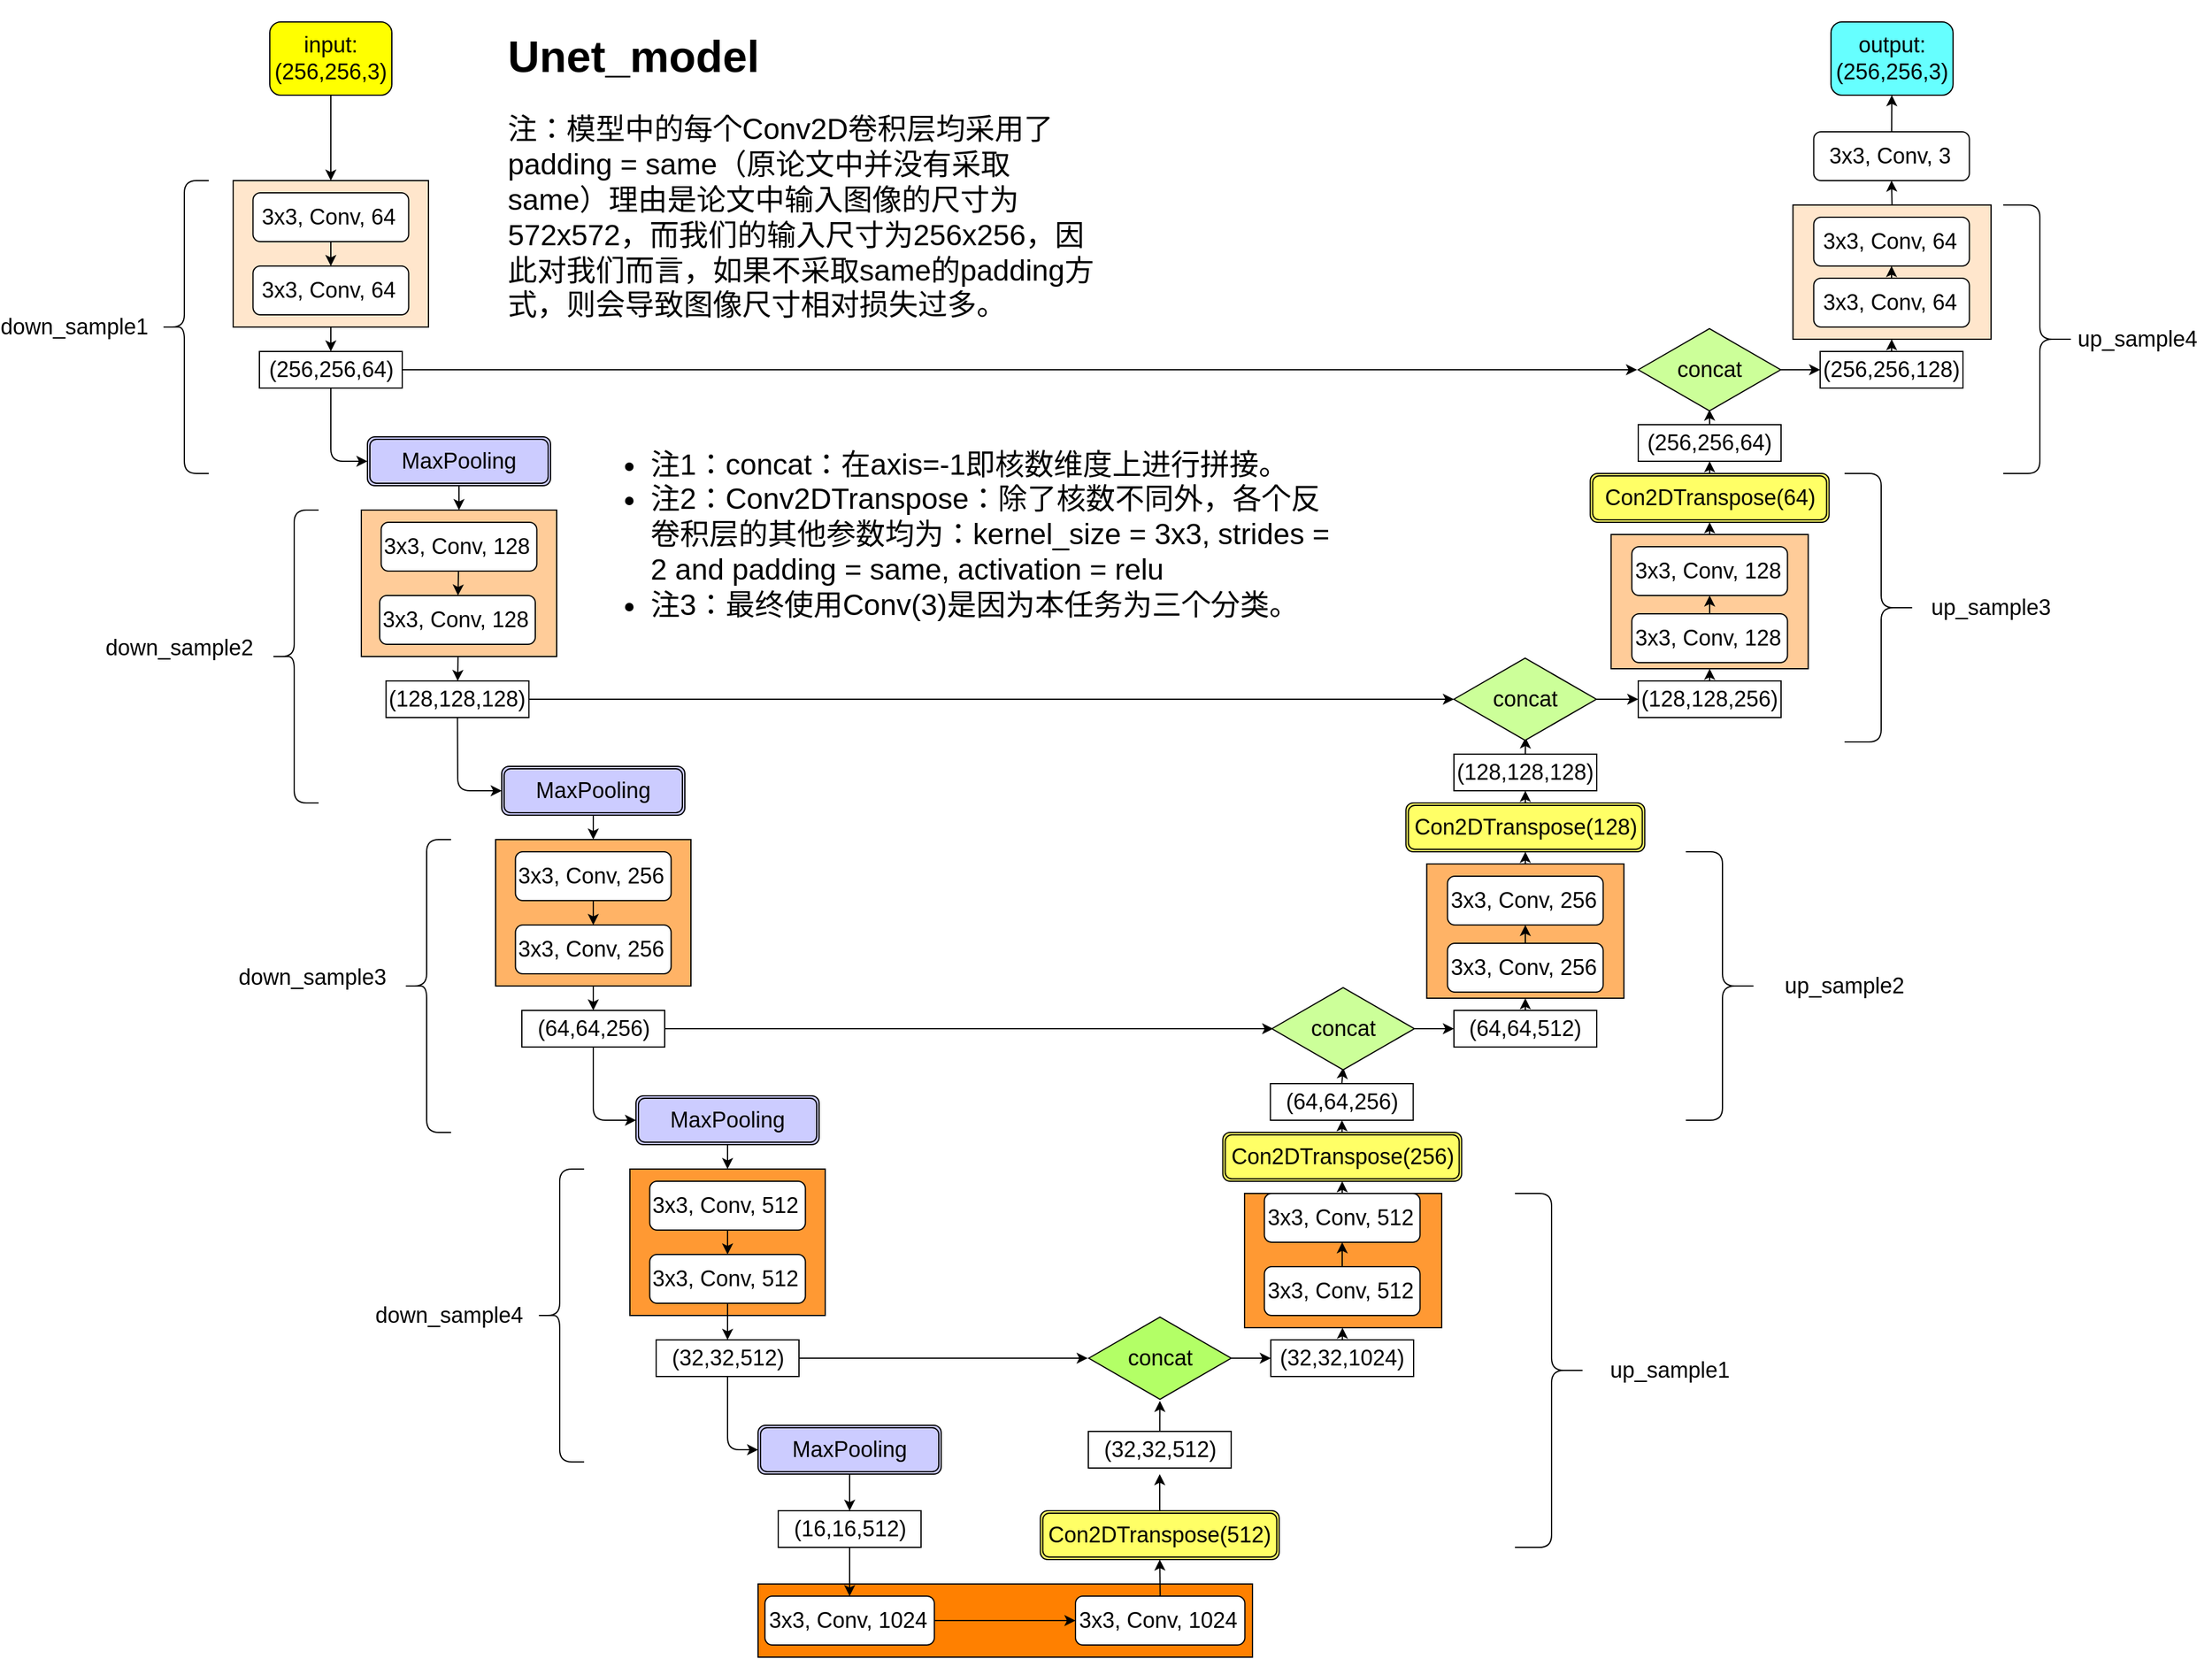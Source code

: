 <mxfile>
    <diagram id="kfiqFZrZ1jBrJLkL3tFi" name="Page-1">
        <mxGraphModel dx="2475" dy="905" grid="1" gridSize="10" guides="1" tooltips="1" connect="1" arrows="1" fold="1" page="1" pageScale="1" pageWidth="827" pageHeight="1169" math="0" shadow="0">
            <root>
                <mxCell id="0"/>
                <mxCell id="1" parent="0"/>
                <mxCell id="154" style="edgeStyle=none;html=1;exitX=0.5;exitY=1;exitDx=0;exitDy=0;entryX=0.5;entryY=0;entryDx=0;entryDy=0;fontSize=18;" edge="1" parent="1" source="2" target="3">
                    <mxGeometry relative="1" as="geometry"/>
                </mxCell>
                <mxCell id="2" value="&lt;span style=&quot;font-size: 18px&quot;&gt;input:&lt;/span&gt;&lt;br style=&quot;font-size: 18px&quot;&gt;&lt;span style=&quot;font-size: 18px&quot;&gt;(256,256,3)&lt;/span&gt;" style="rounded=1;whiteSpace=wrap;html=1;fillColor=#FFFF00;" vertex="1" parent="1">
                    <mxGeometry x="120" y="30" width="100" height="60" as="geometry"/>
                </mxCell>
                <mxCell id="16" value="" style="edgeStyle=none;html=1;fontSize=18;" edge="1" parent="1" source="3" target="15">
                    <mxGeometry relative="1" as="geometry"/>
                </mxCell>
                <mxCell id="3" value="" style="rounded=0;whiteSpace=wrap;html=1;fillColor=#FFE6CC;" vertex="1" parent="1">
                    <mxGeometry x="90" y="160" width="160" height="120" as="geometry"/>
                </mxCell>
                <mxCell id="8" value="" style="edgeStyle=none;html=1;fontSize=18;" edge="1" parent="1" source="4" target="7">
                    <mxGeometry relative="1" as="geometry"/>
                </mxCell>
                <mxCell id="4" value="&lt;font style=&quot;font-size: 18px&quot;&gt;3x3, Conv, 64&lt;/font&gt;&amp;nbsp;" style="rounded=1;whiteSpace=wrap;html=1;" vertex="1" parent="1">
                    <mxGeometry x="106.25" y="170" width="127.5" height="40" as="geometry"/>
                </mxCell>
                <mxCell id="7" value="&lt;font style=&quot;font-size: 18px&quot;&gt;3x3, Conv, 64&lt;/font&gt;&amp;nbsp;" style="rounded=1;whiteSpace=wrap;html=1;" vertex="1" parent="1">
                    <mxGeometry x="106.25" y="230" width="127.5" height="40" as="geometry"/>
                </mxCell>
                <mxCell id="12" value="" style="edgeStyle=none;html=1;fontSize=18;" edge="1" parent="1" source="9" target="11">
                    <mxGeometry relative="1" as="geometry"/>
                </mxCell>
                <mxCell id="9" value="MaxPooling" style="shape=ext;double=1;rounded=1;whiteSpace=wrap;html=1;fontSize=18;fillColor=#CCCCFF;" vertex="1" parent="1">
                    <mxGeometry x="200" y="370" width="150" height="40" as="geometry"/>
                </mxCell>
                <mxCell id="23" value="" style="edgeStyle=none;html=1;fontSize=18;" edge="1" parent="1" source="11" target="21">
                    <mxGeometry relative="1" as="geometry"/>
                </mxCell>
                <mxCell id="11" value="" style="rounded=0;whiteSpace=wrap;html=1;fillColor=#FFCC99;" vertex="1" parent="1">
                    <mxGeometry x="195" y="430" width="160" height="120" as="geometry"/>
                </mxCell>
                <mxCell id="17" style="edgeStyle=none;html=1;exitX=0.5;exitY=1;exitDx=0;exitDy=0;entryX=0;entryY=0.5;entryDx=0;entryDy=0;fontSize=18;" edge="1" parent="1" source="15" target="9">
                    <mxGeometry relative="1" as="geometry">
                        <Array as="points">
                            <mxPoint x="170" y="390"/>
                        </Array>
                    </mxGeometry>
                </mxCell>
                <mxCell id="127" style="edgeStyle=none;html=1;exitX=1;exitY=0.5;exitDx=0;exitDy=0;fontSize=18;" edge="1" parent="1" source="15">
                    <mxGeometry relative="1" as="geometry">
                        <mxPoint x="1240" y="315" as="targetPoint"/>
                    </mxGeometry>
                </mxCell>
                <mxCell id="15" value="(256,256,64)" style="rounded=0;whiteSpace=wrap;html=1;fontSize=18;" vertex="1" parent="1">
                    <mxGeometry x="111.5" y="300" width="117" height="30" as="geometry"/>
                </mxCell>
                <mxCell id="20" value="" style="edgeStyle=none;html=1;fontSize=18;" edge="1" parent="1" source="18" target="19">
                    <mxGeometry relative="1" as="geometry"/>
                </mxCell>
                <mxCell id="18" value="&lt;font style=&quot;font-size: 18px&quot;&gt;3x3, Conv, 128&lt;/font&gt;&amp;nbsp;" style="rounded=1;whiteSpace=wrap;html=1;" vertex="1" parent="1">
                    <mxGeometry x="211.25" y="440" width="127.5" height="40" as="geometry"/>
                </mxCell>
                <mxCell id="19" value="&lt;font style=&quot;font-size: 18px&quot;&gt;3x3, Conv, 128&lt;/font&gt;&amp;nbsp;" style="rounded=1;whiteSpace=wrap;html=1;" vertex="1" parent="1">
                    <mxGeometry x="210" y="500" width="127.5" height="40" as="geometry"/>
                </mxCell>
                <mxCell id="25" style="edgeStyle=none;html=1;exitX=0.5;exitY=1;exitDx=0;exitDy=0;entryX=0;entryY=0.5;entryDx=0;entryDy=0;fontSize=18;" edge="1" parent="1" source="21" target="24">
                    <mxGeometry relative="1" as="geometry">
                        <Array as="points">
                            <mxPoint x="274" y="660"/>
                        </Array>
                    </mxGeometry>
                </mxCell>
                <mxCell id="110" style="edgeStyle=none;html=1;exitX=1;exitY=0.5;exitDx=0;exitDy=0;entryX=0;entryY=0.5;entryDx=0;entryDy=0;entryPerimeter=0;fontSize=18;" edge="1" parent="1" source="21" target="108">
                    <mxGeometry relative="1" as="geometry"/>
                </mxCell>
                <mxCell id="21" value="(128,128,128)" style="rounded=0;whiteSpace=wrap;html=1;fontSize=18;" vertex="1" parent="1">
                    <mxGeometry x="215.25" y="570" width="117" height="30" as="geometry"/>
                </mxCell>
                <mxCell id="32" value="" style="edgeStyle=none;html=1;fontSize=18;" edge="1" parent="1" source="24" target="31">
                    <mxGeometry relative="1" as="geometry"/>
                </mxCell>
                <mxCell id="24" value="MaxPooling" style="shape=ext;double=1;rounded=1;whiteSpace=wrap;html=1;fontSize=18;fillColor=#CCCCFF;" vertex="1" parent="1">
                    <mxGeometry x="310" y="640" width="150" height="40" as="geometry"/>
                </mxCell>
                <mxCell id="26" value="" style="shape=curlyBracket;whiteSpace=wrap;html=1;rounded=1;fontSize=18;" vertex="1" parent="1">
                    <mxGeometry x="30" y="160" width="40" height="240" as="geometry"/>
                </mxCell>
                <mxCell id="28" value="down_sample1" style="text;html=1;strokeColor=none;fillColor=none;align=center;verticalAlign=middle;whiteSpace=wrap;rounded=0;fontSize=18;" vertex="1" parent="1">
                    <mxGeometry x="-100" y="252.5" width="120" height="55" as="geometry"/>
                </mxCell>
                <mxCell id="29" value="" style="shape=curlyBracket;whiteSpace=wrap;html=1;rounded=1;fontSize=18;" vertex="1" parent="1">
                    <mxGeometry x="120" y="430" width="40" height="240" as="geometry"/>
                </mxCell>
                <mxCell id="30" value="down_sample2" style="text;html=1;strokeColor=none;fillColor=none;align=center;verticalAlign=middle;whiteSpace=wrap;rounded=0;fontSize=18;" vertex="1" parent="1">
                    <mxGeometry x="-13.75" y="515" width="120" height="55" as="geometry"/>
                </mxCell>
                <mxCell id="37" value="" style="edgeStyle=none;html=1;fontSize=18;" edge="1" parent="1" source="31" target="36">
                    <mxGeometry relative="1" as="geometry"/>
                </mxCell>
                <mxCell id="31" value="" style="rounded=0;whiteSpace=wrap;html=1;fillColor=#FFB366;" vertex="1" parent="1">
                    <mxGeometry x="305" y="700" width="160" height="120" as="geometry"/>
                </mxCell>
                <mxCell id="35" value="" style="edgeStyle=none;html=1;fontSize=18;" edge="1" parent="1" source="33" target="34">
                    <mxGeometry relative="1" as="geometry"/>
                </mxCell>
                <mxCell id="33" value="&lt;font style=&quot;font-size: 18px&quot;&gt;3x3, Conv, 256&lt;/font&gt;&amp;nbsp;" style="rounded=1;whiteSpace=wrap;html=1;" vertex="1" parent="1">
                    <mxGeometry x="321.25" y="710" width="127.5" height="40" as="geometry"/>
                </mxCell>
                <mxCell id="34" value="&lt;font style=&quot;font-size: 18px&quot;&gt;3x3, Conv, 256&lt;/font&gt;&amp;nbsp;" style="rounded=1;whiteSpace=wrap;html=1;" vertex="1" parent="1">
                    <mxGeometry x="321.25" y="770" width="127.5" height="40" as="geometry"/>
                </mxCell>
                <mxCell id="39" style="edgeStyle=none;html=1;exitX=0.5;exitY=1;exitDx=0;exitDy=0;entryX=0;entryY=0.5;entryDx=0;entryDy=0;fontSize=18;" edge="1" parent="1" source="36" target="38">
                    <mxGeometry relative="1" as="geometry">
                        <Array as="points">
                            <mxPoint x="385" y="930"/>
                        </Array>
                    </mxGeometry>
                </mxCell>
                <mxCell id="93" style="edgeStyle=none;html=1;exitX=1;exitY=0.5;exitDx=0;exitDy=0;entryX=0.009;entryY=0.5;entryDx=0;entryDy=0;entryPerimeter=0;fontSize=18;" edge="1" parent="1" source="36" target="92">
                    <mxGeometry relative="1" as="geometry"/>
                </mxCell>
                <mxCell id="36" value="(64,64,256)" style="rounded=0;whiteSpace=wrap;html=1;fontSize=18;" vertex="1" parent="1">
                    <mxGeometry x="326.5" y="840" width="117" height="30" as="geometry"/>
                </mxCell>
                <mxCell id="43" value="" style="edgeStyle=none;html=1;fontSize=18;" edge="1" parent="1" source="38" target="42">
                    <mxGeometry relative="1" as="geometry"/>
                </mxCell>
                <mxCell id="38" value="MaxPooling" style="shape=ext;double=1;rounded=1;whiteSpace=wrap;html=1;fontSize=18;fillColor=#CCCCFF;" vertex="1" parent="1">
                    <mxGeometry x="420" y="910" width="150" height="40" as="geometry"/>
                </mxCell>
                <mxCell id="40" value="" style="shape=curlyBracket;whiteSpace=wrap;html=1;rounded=1;fontSize=18;" vertex="1" parent="1">
                    <mxGeometry x="228.5" y="700" width="40" height="240" as="geometry"/>
                </mxCell>
                <mxCell id="41" value="down_sample3" style="text;html=1;strokeColor=none;fillColor=none;align=center;verticalAlign=middle;whiteSpace=wrap;rounded=0;fontSize=18;" vertex="1" parent="1">
                    <mxGeometry x="95.25" y="785" width="120" height="55" as="geometry"/>
                </mxCell>
                <mxCell id="42" value="" style="rounded=0;whiteSpace=wrap;html=1;fillColor=#FF9933;" vertex="1" parent="1">
                    <mxGeometry x="415" y="970" width="160" height="120" as="geometry"/>
                </mxCell>
                <mxCell id="46" value="" style="edgeStyle=none;html=1;fontSize=18;" edge="1" parent="1" source="44" target="45">
                    <mxGeometry relative="1" as="geometry"/>
                </mxCell>
                <mxCell id="44" value="&lt;font style=&quot;font-size: 18px&quot;&gt;3x3, Conv, 512&lt;/font&gt;&amp;nbsp;" style="rounded=1;whiteSpace=wrap;html=1;" vertex="1" parent="1">
                    <mxGeometry x="431.25" y="980" width="127.5" height="40" as="geometry"/>
                </mxCell>
                <mxCell id="48" value="" style="edgeStyle=none;html=1;fontSize=18;" edge="1" parent="1" source="45" target="47">
                    <mxGeometry relative="1" as="geometry"/>
                </mxCell>
                <mxCell id="45" value="&lt;font style=&quot;font-size: 18px&quot;&gt;3x3, Conv, 512&lt;/font&gt;&amp;nbsp;" style="rounded=1;whiteSpace=wrap;html=1;" vertex="1" parent="1">
                    <mxGeometry x="431.25" y="1040" width="127.5" height="40" as="geometry"/>
                </mxCell>
                <mxCell id="50" style="edgeStyle=none;html=1;exitX=0.5;exitY=1;exitDx=0;exitDy=0;entryX=0;entryY=0.5;entryDx=0;entryDy=0;fontSize=18;" edge="1" parent="1" source="47" target="49">
                    <mxGeometry relative="1" as="geometry">
                        <Array as="points">
                            <mxPoint x="495" y="1200"/>
                        </Array>
                    </mxGeometry>
                </mxCell>
                <mxCell id="72" style="edgeStyle=none;html=1;exitX=1;exitY=0.5;exitDx=0;exitDy=0;fontSize=18;" edge="1" parent="1" source="47">
                    <mxGeometry relative="1" as="geometry">
                        <mxPoint x="790" y="1125" as="targetPoint"/>
                    </mxGeometry>
                </mxCell>
                <mxCell id="47" value="(32,32,512)" style="rounded=0;whiteSpace=wrap;html=1;fontSize=18;" vertex="1" parent="1">
                    <mxGeometry x="436.5" y="1110" width="117" height="30" as="geometry"/>
                </mxCell>
                <mxCell id="62" value="" style="edgeStyle=none;html=1;fontSize=18;" edge="1" parent="1" source="49" target="61">
                    <mxGeometry relative="1" as="geometry"/>
                </mxCell>
                <mxCell id="49" value="MaxPooling" style="shape=ext;double=1;rounded=1;whiteSpace=wrap;html=1;fontSize=18;fillColor=#CCCCFF;" vertex="1" parent="1">
                    <mxGeometry x="520" y="1180" width="150" height="40" as="geometry"/>
                </mxCell>
                <mxCell id="51" value="" style="shape=curlyBracket;whiteSpace=wrap;html=1;rounded=1;fontSize=18;" vertex="1" parent="1">
                    <mxGeometry x="337.5" y="970" width="40" height="240" as="geometry"/>
                </mxCell>
                <mxCell id="52" value="down_sample4" style="text;html=1;strokeColor=none;fillColor=none;align=center;verticalAlign=middle;whiteSpace=wrap;rounded=0;fontSize=18;" vertex="1" parent="1">
                    <mxGeometry x="206.5" y="1062.5" width="120" height="55" as="geometry"/>
                </mxCell>
                <mxCell id="53" value="" style="rounded=0;whiteSpace=wrap;html=1;fillColor=#FF8000;" vertex="1" parent="1">
                    <mxGeometry x="520" y="1310" width="405" height="60" as="geometry"/>
                </mxCell>
                <mxCell id="59" value="" style="edgeStyle=none;html=1;fontSize=18;" edge="1" parent="1" source="55" target="58">
                    <mxGeometry relative="1" as="geometry"/>
                </mxCell>
                <mxCell id="55" value="&lt;font style=&quot;font-size: 18px&quot;&gt;3x3, Conv, 1024&lt;/font&gt;&amp;nbsp;" style="rounded=1;whiteSpace=wrap;html=1;" vertex="1" parent="1">
                    <mxGeometry x="525.62" y="1320" width="138.75" height="40" as="geometry"/>
                </mxCell>
                <mxCell id="73" style="edgeStyle=none;html=1;exitX=0.5;exitY=0;exitDx=0;exitDy=0;entryX=0.5;entryY=1;entryDx=0;entryDy=0;fontSize=18;" edge="1" parent="1" source="58" target="68">
                    <mxGeometry relative="1" as="geometry"/>
                </mxCell>
                <mxCell id="58" value="&lt;font style=&quot;font-size: 18px&quot;&gt;3x3, Conv, 1024&lt;/font&gt;&amp;nbsp;" style="rounded=1;whiteSpace=wrap;html=1;" vertex="1" parent="1">
                    <mxGeometry x="780" y="1320" width="138.75" height="40" as="geometry"/>
                </mxCell>
                <mxCell id="65" value="" style="edgeStyle=none;html=1;fontSize=18;" edge="1" parent="1" source="61" target="55">
                    <mxGeometry relative="1" as="geometry"/>
                </mxCell>
                <mxCell id="61" value="(16,16,512)" style="rounded=0;whiteSpace=wrap;html=1;fontSize=18;" vertex="1" parent="1">
                    <mxGeometry x="536.5" y="1250" width="117" height="30" as="geometry"/>
                </mxCell>
                <mxCell id="77" value="" style="edgeStyle=none;html=1;fontSize=18;" edge="1" parent="1" source="66" target="70">
                    <mxGeometry relative="1" as="geometry"/>
                </mxCell>
                <mxCell id="66" value="(32,32,512)" style="rounded=0;whiteSpace=wrap;html=1;fontSize=18;" vertex="1" parent="1">
                    <mxGeometry x="790.55" y="1185" width="117" height="30" as="geometry"/>
                </mxCell>
                <mxCell id="76" style="edgeStyle=none;html=1;exitX=0.5;exitY=0;exitDx=0;exitDy=0;fontSize=18;" edge="1" parent="1" source="68">
                    <mxGeometry relative="1" as="geometry">
                        <mxPoint x="849" y="1220" as="targetPoint"/>
                    </mxGeometry>
                </mxCell>
                <mxCell id="68" value="Con2DTranspose(512)" style="shape=ext;double=1;rounded=1;whiteSpace=wrap;html=1;fontSize=18;fillColor=#FFFF66;" vertex="1" parent="1">
                    <mxGeometry x="751.24" y="1250" width="195.62" height="40" as="geometry"/>
                </mxCell>
                <mxCell id="79" value="" style="edgeStyle=none;html=1;fontSize=18;" edge="1" parent="1" source="70" target="78">
                    <mxGeometry relative="1" as="geometry"/>
                </mxCell>
                <mxCell id="70" value="concat" style="html=1;whiteSpace=wrap;aspect=fixed;shape=isoRectangle;fontSize=18;fillColor=#B3FF66;" vertex="1" parent="1">
                    <mxGeometry x="790.88" y="1090" width="116.67" height="70" as="geometry"/>
                </mxCell>
                <mxCell id="81" value="" style="edgeStyle=none;html=1;fontSize=18;" edge="1" parent="1" source="78" target="80">
                    <mxGeometry relative="1" as="geometry"/>
                </mxCell>
                <mxCell id="78" value="(32,32,1024)" style="rounded=0;whiteSpace=wrap;html=1;fontSize=18;" vertex="1" parent="1">
                    <mxGeometry x="940" y="1110" width="117" height="30" as="geometry"/>
                </mxCell>
                <mxCell id="80" value="" style="rounded=0;whiteSpace=wrap;html=1;fillColor=#FF9933;" vertex="1" parent="1">
                    <mxGeometry x="918.5" y="990" width="161.5" height="110" as="geometry"/>
                </mxCell>
                <mxCell id="88" value="" style="edgeStyle=none;html=1;fontSize=18;" edge="1" parent="1" source="82" target="87">
                    <mxGeometry relative="1" as="geometry"/>
                </mxCell>
                <mxCell id="82" value="&lt;font style=&quot;font-size: 18px&quot;&gt;3x3, Conv, 512&lt;/font&gt;&amp;nbsp;" style="rounded=1;whiteSpace=wrap;html=1;" vertex="1" parent="1">
                    <mxGeometry x="934.75" y="990" width="127.5" height="40" as="geometry"/>
                </mxCell>
                <mxCell id="86" style="edgeStyle=none;html=1;exitX=0.5;exitY=0;exitDx=0;exitDy=0;entryX=0.5;entryY=1;entryDx=0;entryDy=0;fontSize=18;" edge="1" parent="1" source="83" target="82">
                    <mxGeometry relative="1" as="geometry"/>
                </mxCell>
                <mxCell id="83" value="&lt;font style=&quot;font-size: 18px&quot;&gt;3x3, Conv, 512&lt;/font&gt;&amp;nbsp;" style="rounded=1;whiteSpace=wrap;html=1;" vertex="1" parent="1">
                    <mxGeometry x="934.75" y="1050" width="127.5" height="40" as="geometry"/>
                </mxCell>
                <mxCell id="91" value="" style="edgeStyle=none;html=1;fontSize=18;" edge="1" parent="1" source="87" target="89">
                    <mxGeometry relative="1" as="geometry"/>
                </mxCell>
                <mxCell id="87" value="Con2DTranspose(256)" style="shape=ext;double=1;rounded=1;whiteSpace=wrap;html=1;fontSize=18;fillColor=#FFFF66;" vertex="1" parent="1">
                    <mxGeometry x="900.69" y="940" width="195.62" height="40" as="geometry"/>
                </mxCell>
                <mxCell id="96" style="edgeStyle=none;html=1;exitX=0.5;exitY=0;exitDx=0;exitDy=0;entryX=0.501;entryY=0.957;entryDx=0;entryDy=0;entryPerimeter=0;fontSize=18;" edge="1" parent="1" source="89" target="92">
                    <mxGeometry relative="1" as="geometry"/>
                </mxCell>
                <mxCell id="89" value="(64,64,256)" style="rounded=0;whiteSpace=wrap;html=1;fontSize=18;" vertex="1" parent="1">
                    <mxGeometry x="939.67" y="900" width="117" height="30" as="geometry"/>
                </mxCell>
                <mxCell id="98" value="" style="edgeStyle=none;html=1;fontSize=18;" edge="1" parent="1" source="92" target="97">
                    <mxGeometry relative="1" as="geometry"/>
                </mxCell>
                <mxCell id="92" value="concat" style="html=1;whiteSpace=wrap;aspect=fixed;shape=isoRectangle;fontSize=18;fillColor=#CCFF99;" vertex="1" parent="1">
                    <mxGeometry x="940.91" y="820" width="116.67" height="70" as="geometry"/>
                </mxCell>
                <mxCell id="100" value="" style="edgeStyle=none;html=1;fontSize=18;" edge="1" parent="1" source="97" target="99">
                    <mxGeometry relative="1" as="geometry"/>
                </mxCell>
                <mxCell id="97" value="(64,64,512)" style="rounded=0;whiteSpace=wrap;html=1;fontSize=18;" vertex="1" parent="1">
                    <mxGeometry x="1090" y="840" width="117" height="30" as="geometry"/>
                </mxCell>
                <mxCell id="105" style="edgeStyle=none;html=1;exitX=0.5;exitY=0;exitDx=0;exitDy=0;entryX=0.5;entryY=1;entryDx=0;entryDy=0;fontSize=18;" edge="1" parent="1" source="99" target="104">
                    <mxGeometry relative="1" as="geometry"/>
                </mxCell>
                <mxCell id="99" value="" style="rounded=0;whiteSpace=wrap;html=1;fillColor=#FFB366;" vertex="1" parent="1">
                    <mxGeometry x="1067.75" y="720" width="161.5" height="110" as="geometry"/>
                </mxCell>
                <mxCell id="101" value="&lt;font style=&quot;font-size: 18px&quot;&gt;3x3, Conv, 256&lt;/font&gt;&amp;nbsp;" style="rounded=1;whiteSpace=wrap;html=1;" vertex="1" parent="1">
                    <mxGeometry x="1084.75" y="730" width="127.5" height="40" as="geometry"/>
                </mxCell>
                <mxCell id="103" style="edgeStyle=none;html=1;exitX=0.5;exitY=0;exitDx=0;exitDy=0;fontSize=18;" edge="1" parent="1" source="102" target="101">
                    <mxGeometry relative="1" as="geometry"/>
                </mxCell>
                <mxCell id="102" value="&lt;font style=&quot;font-size: 18px&quot;&gt;3x3, Conv, 256&lt;/font&gt;&amp;nbsp;" style="rounded=1;whiteSpace=wrap;html=1;" vertex="1" parent="1">
                    <mxGeometry x="1084.75" y="785" width="127.5" height="40" as="geometry"/>
                </mxCell>
                <mxCell id="107" style="edgeStyle=none;html=1;exitX=0.5;exitY=0;exitDx=0;exitDy=0;entryX=0.5;entryY=1;entryDx=0;entryDy=0;fontSize=18;" edge="1" parent="1" source="104" target="106">
                    <mxGeometry relative="1" as="geometry"/>
                </mxCell>
                <mxCell id="104" value="Con2DTranspose(128)" style="shape=ext;double=1;rounded=1;whiteSpace=wrap;html=1;fontSize=18;fillColor=#FFFF66;" vertex="1" parent="1">
                    <mxGeometry x="1050.69" y="670" width="195.62" height="40" as="geometry"/>
                </mxCell>
                <mxCell id="112" style="edgeStyle=none;html=1;exitX=0.5;exitY=0;exitDx=0;exitDy=0;entryX=0.503;entryY=0.948;entryDx=0;entryDy=0;entryPerimeter=0;fontSize=18;" edge="1" parent="1" source="106" target="108">
                    <mxGeometry relative="1" as="geometry"/>
                </mxCell>
                <mxCell id="106" value="(128,128,128)" style="rounded=0;whiteSpace=wrap;html=1;fontSize=18;" vertex="1" parent="1">
                    <mxGeometry x="1090" y="630" width="117" height="30" as="geometry"/>
                </mxCell>
                <mxCell id="114" value="" style="edgeStyle=none;html=1;fontSize=18;" edge="1" parent="1" source="108" target="113">
                    <mxGeometry relative="1" as="geometry"/>
                </mxCell>
                <mxCell id="108" value="concat" style="html=1;whiteSpace=wrap;aspect=fixed;shape=isoRectangle;fontSize=18;fillColor=#CCFF99;" vertex="1" parent="1">
                    <mxGeometry x="1090" y="550" width="116.67" height="70" as="geometry"/>
                </mxCell>
                <mxCell id="116" value="" style="edgeStyle=none;html=1;fontSize=18;" edge="1" parent="1" source="113" target="115">
                    <mxGeometry relative="1" as="geometry"/>
                </mxCell>
                <mxCell id="113" value="(128,128,256)" style="rounded=0;whiteSpace=wrap;html=1;fontSize=18;" vertex="1" parent="1">
                    <mxGeometry x="1241" y="570" width="117" height="30" as="geometry"/>
                </mxCell>
                <mxCell id="121" style="edgeStyle=none;html=1;exitX=0.5;exitY=0;exitDx=0;exitDy=0;entryX=0.5;entryY=1;entryDx=0;entryDy=0;fontSize=18;" edge="1" parent="1" source="115" target="120">
                    <mxGeometry relative="1" as="geometry"/>
                </mxCell>
                <mxCell id="115" value="" style="rounded=0;whiteSpace=wrap;html=1;fillColor=#FFCC99;" vertex="1" parent="1">
                    <mxGeometry x="1218.75" y="450" width="161.5" height="110" as="geometry"/>
                </mxCell>
                <mxCell id="117" value="&lt;font style=&quot;font-size: 18px&quot;&gt;3x3, Conv, 128&lt;/font&gt;&amp;nbsp;" style="rounded=1;whiteSpace=wrap;html=1;" vertex="1" parent="1">
                    <mxGeometry x="1235.75" y="460" width="127.5" height="40" as="geometry"/>
                </mxCell>
                <mxCell id="119" style="edgeStyle=none;html=1;exitX=0.5;exitY=0;exitDx=0;exitDy=0;entryX=0.5;entryY=1;entryDx=0;entryDy=0;fontSize=18;" edge="1" parent="1" source="118" target="117">
                    <mxGeometry relative="1" as="geometry"/>
                </mxCell>
                <mxCell id="118" value="&lt;font style=&quot;font-size: 18px&quot;&gt;3x3, Conv, 128&lt;/font&gt;&amp;nbsp;" style="rounded=1;whiteSpace=wrap;html=1;" vertex="1" parent="1">
                    <mxGeometry x="1235.75" y="515" width="127.5" height="40" as="geometry"/>
                </mxCell>
                <mxCell id="123" style="edgeStyle=none;html=1;exitX=0.5;exitY=0;exitDx=0;exitDy=0;entryX=0.5;entryY=1;entryDx=0;entryDy=0;fontSize=18;entryPerimeter=0;" edge="1" parent="1" source="120" target="122">
                    <mxGeometry relative="1" as="geometry"/>
                </mxCell>
                <mxCell id="120" value="Con2DTranspose(64)" style="shape=ext;double=1;rounded=1;whiteSpace=wrap;html=1;fontSize=18;fillColor=#FFFF66;" vertex="1" parent="1">
                    <mxGeometry x="1201.69" y="400" width="195.62" height="40" as="geometry"/>
                </mxCell>
                <mxCell id="126" style="edgeStyle=none;html=1;exitX=0.5;exitY=0;exitDx=0;exitDy=0;entryX=0.5;entryY=0.967;entryDx=0;entryDy=0;entryPerimeter=0;fontSize=18;" edge="1" parent="1" source="122" target="124">
                    <mxGeometry relative="1" as="geometry"/>
                </mxCell>
                <mxCell id="122" value="(256,256,64)" style="rounded=0;whiteSpace=wrap;html=1;fontSize=18;" vertex="1" parent="1">
                    <mxGeometry x="1241" y="360" width="117" height="30" as="geometry"/>
                </mxCell>
                <mxCell id="129" value="" style="edgeStyle=none;html=1;fontSize=18;" edge="1" parent="1" source="124" target="128">
                    <mxGeometry relative="1" as="geometry"/>
                </mxCell>
                <mxCell id="124" value="concat" style="html=1;whiteSpace=wrap;aspect=fixed;shape=isoRectangle;fontSize=18;fillColor=#CCFF99;" vertex="1" parent="1">
                    <mxGeometry x="1241" y="280" width="116.67" height="70" as="geometry"/>
                </mxCell>
                <mxCell id="131" value="" style="edgeStyle=none;html=1;fontSize=18;" edge="1" parent="1" source="128" target="130">
                    <mxGeometry relative="1" as="geometry"/>
                </mxCell>
                <mxCell id="128" value="(256,256,128)" style="rounded=0;whiteSpace=wrap;html=1;fontSize=18;" vertex="1" parent="1">
                    <mxGeometry x="1390" y="300" width="117" height="30" as="geometry"/>
                </mxCell>
                <mxCell id="150" style="edgeStyle=none;html=1;exitX=0.5;exitY=0;exitDx=0;exitDy=0;entryX=0.5;entryY=1;entryDx=0;entryDy=0;fontSize=18;" edge="1" parent="1" source="130" target="137">
                    <mxGeometry relative="1" as="geometry"/>
                </mxCell>
                <mxCell id="130" value="" style="rounded=0;whiteSpace=wrap;html=1;fillColor=#FFE6CC;" vertex="1" parent="1">
                    <mxGeometry x="1367.75" y="180" width="162.25" height="110" as="geometry"/>
                </mxCell>
                <mxCell id="132" value="&lt;font style=&quot;font-size: 18px&quot;&gt;3x3, Conv, 64&lt;/font&gt;&amp;nbsp;" style="rounded=1;whiteSpace=wrap;html=1;" vertex="1" parent="1">
                    <mxGeometry x="1384.75" y="190" width="127.5" height="40" as="geometry"/>
                </mxCell>
                <mxCell id="134" style="edgeStyle=none;html=1;exitX=0.5;exitY=0;exitDx=0;exitDy=0;entryX=0.5;entryY=1;entryDx=0;entryDy=0;fontSize=18;" edge="1" parent="1" source="133" target="132">
                    <mxGeometry relative="1" as="geometry"/>
                </mxCell>
                <mxCell id="133" value="&lt;font style=&quot;font-size: 18px&quot;&gt;3x3, Conv, 64&lt;/font&gt;&amp;nbsp;" style="rounded=1;whiteSpace=wrap;html=1;" vertex="1" parent="1">
                    <mxGeometry x="1384.75" y="240" width="127.5" height="40" as="geometry"/>
                </mxCell>
                <mxCell id="140" value="" style="edgeStyle=none;html=1;fontSize=18;" edge="1" parent="1" source="137" target="139">
                    <mxGeometry relative="1" as="geometry"/>
                </mxCell>
                <mxCell id="137" value="&lt;font style=&quot;font-size: 18px&quot;&gt;3x3, Conv, 3&lt;/font&gt;&amp;nbsp;" style="rounded=1;whiteSpace=wrap;html=1;" vertex="1" parent="1">
                    <mxGeometry x="1384.75" y="120" width="127.5" height="40" as="geometry"/>
                </mxCell>
                <mxCell id="139" value="&lt;span style=&quot;font-size: 18px&quot;&gt;output:&lt;/span&gt;&lt;br style=&quot;font-size: 18px&quot;&gt;&lt;span style=&quot;font-size: 18px&quot;&gt;(256,256,3)&lt;/span&gt;" style="rounded=1;whiteSpace=wrap;html=1;fillColor=#66FFFF;" vertex="1" parent="1">
                    <mxGeometry x="1398.88" y="30" width="100" height="60" as="geometry"/>
                </mxCell>
                <mxCell id="142" value="" style="shape=curlyBracket;whiteSpace=wrap;html=1;rounded=1;flipH=1;fontSize=18;" vertex="1" parent="1">
                    <mxGeometry x="1140" y="990" width="60" height="290" as="geometry"/>
                </mxCell>
                <mxCell id="143" value="up_sample1" style="text;html=1;strokeColor=none;fillColor=none;align=center;verticalAlign=middle;whiteSpace=wrap;rounded=0;fontSize=18;" vertex="1" parent="1">
                    <mxGeometry x="1206.67" y="1107.5" width="120" height="55" as="geometry"/>
                </mxCell>
                <mxCell id="145" value="" style="shape=curlyBracket;whiteSpace=wrap;html=1;rounded=1;flipH=1;fontSize=18;" vertex="1" parent="1">
                    <mxGeometry x="1280" y="710" width="60" height="220" as="geometry"/>
                </mxCell>
                <mxCell id="146" value="up_sample2" style="text;html=1;strokeColor=none;fillColor=none;align=center;verticalAlign=middle;whiteSpace=wrap;rounded=0;fontSize=18;" vertex="1" parent="1">
                    <mxGeometry x="1350" y="792.5" width="120" height="55" as="geometry"/>
                </mxCell>
                <mxCell id="148" value="" style="shape=curlyBracket;whiteSpace=wrap;html=1;rounded=1;flipH=1;fontSize=18;" vertex="1" parent="1">
                    <mxGeometry x="1410" y="400" width="60" height="220" as="geometry"/>
                </mxCell>
                <mxCell id="149" value="up_sample3" style="text;html=1;strokeColor=none;fillColor=none;align=center;verticalAlign=middle;whiteSpace=wrap;rounded=0;fontSize=18;" vertex="1" parent="1">
                    <mxGeometry x="1470" y="482.5" width="120" height="55" as="geometry"/>
                </mxCell>
                <mxCell id="151" value="" style="shape=curlyBracket;whiteSpace=wrap;html=1;rounded=1;flipH=1;fontSize=18;" vertex="1" parent="1">
                    <mxGeometry x="1540" y="180" width="60" height="220" as="geometry"/>
                </mxCell>
                <mxCell id="152" value="up_sample4" style="text;html=1;strokeColor=none;fillColor=none;align=center;verticalAlign=middle;whiteSpace=wrap;rounded=0;fontSize=18;" vertex="1" parent="1">
                    <mxGeometry x="1590" y="262.5" width="120" height="55" as="geometry"/>
                </mxCell>
                <mxCell id="155" value="&lt;h1&gt;Unet_model&lt;/h1&gt;&lt;p&gt;&lt;font style=&quot;font-size: 24px&quot;&gt;注：模型中的每个Conv2D卷积层均采用了padding = same（原论文中并没有采取same）理由是论文中输入图像的尺寸为572x572，而我们的输入尺寸为256x256，因此对我们而言，如果不采取same的padding方式，则会导致图像尺寸相对损失过多。&lt;/font&gt;&lt;/p&gt;" style="text;html=1;strokeColor=none;fillColor=none;spacing=5;spacingTop=-20;whiteSpace=wrap;overflow=hidden;rounded=0;fontSize=18;" vertex="1" parent="1">
                    <mxGeometry x="310" y="22.5" width="490" height="267.5" as="geometry"/>
                </mxCell>
                <mxCell id="157" value="&lt;ul&gt;&lt;li&gt;注1：concat：在axis=-1即核数维度上进行拼接。&lt;/li&gt;&lt;li&gt;注2：Conv2DTranspose：除了核数不同外，各个反卷积层的其他参数均为：kernel_size = 3x3, strides = 2 and padding = same, activation = relu&lt;/li&gt;&lt;li&gt;注3：最终使用Conv(3)是因为本任务为三个分类。&lt;/li&gt;&lt;/ul&gt;" style="text;strokeColor=none;fillColor=none;html=1;whiteSpace=wrap;verticalAlign=middle;overflow=hidden;fontSize=24;" vertex="1" parent="1">
                    <mxGeometry x="390" y="345" width="605.25" height="210" as="geometry"/>
                </mxCell>
            </root>
        </mxGraphModel>
    </diagram>
</mxfile>